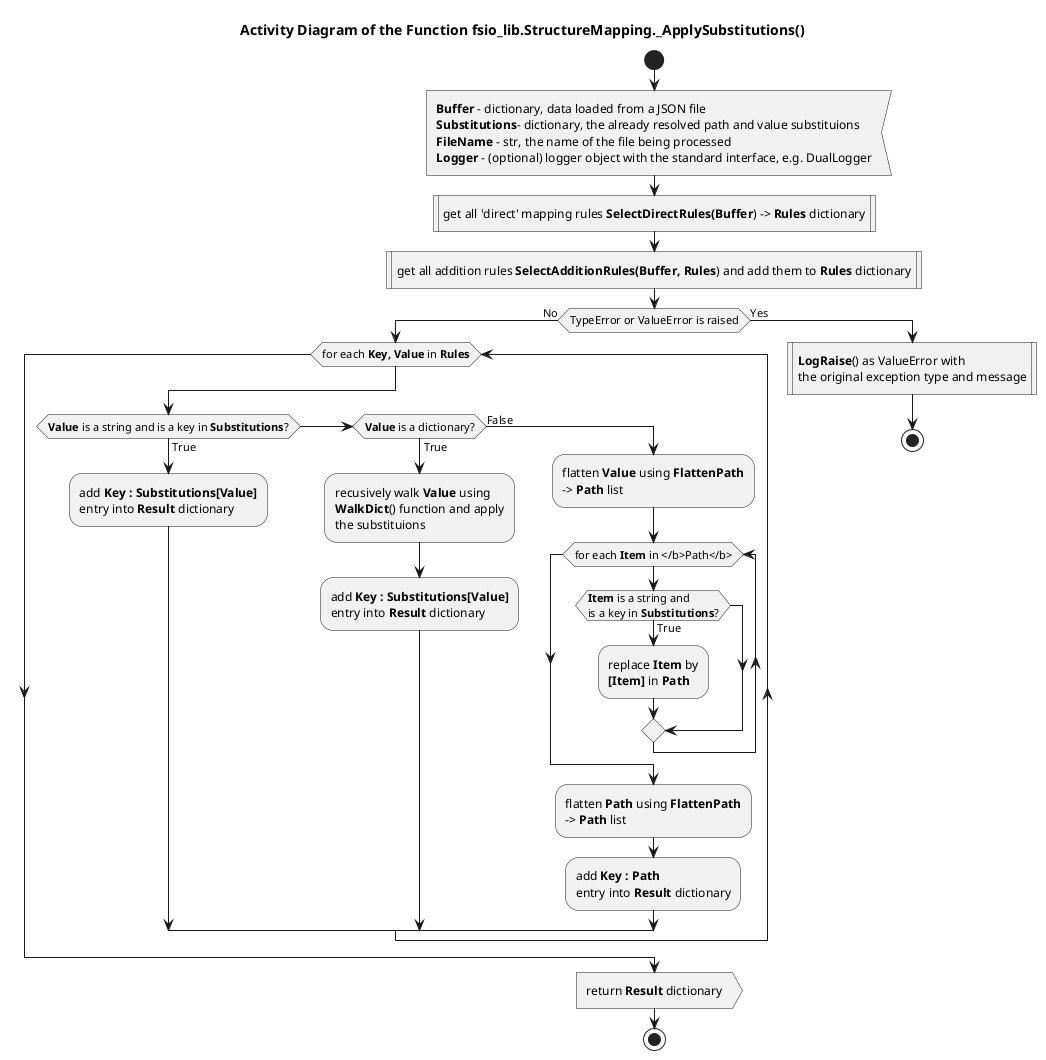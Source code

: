 @startuml structure_mapping_applysubstitutions

title Activity Diagram of the Function fsio_lib.StructureMapping._ApplySubstitutions()

start

:<b>Buffer</b> - dictionary, data loaded from a JSON file
<b>Substitutions</b>- dictionary, the already resolved path and value substituions
<b>FileName</b> - str, the name of the file being processed
<b>Logger</b> - (optional) logger object with the standard interface, e.g. DualLogger<

:get all 'direct' mapping rules <b>SelectDirectRules<b>(<b>Buffer</b>) -> <b>Rules</b> dictionary|

:get all addition rules <b>SelectAdditionRules<b>(<b>Buffer, Rules</b>) and add them to <b>Rules</b> dictionary|

if (TypeError or ValueError is raised) then (No)
    while (for each <b>Key, Value</b> in <b>Rules</b>)
        if (<b>Value</b> is a string and is a key in <b>Substitutions</b>?) then (True)
            :add <b>Key : Substitutions[Value]</b>\nentry into <b>Result</b> dictionary;
        elseif (<b>Value</b> is a dictionary?) then (True)
            :recusively walk <b>Value</b> using\n<b>WalkDict</b>() function and apply\nthe substituions;
            
            :add <b>Key : Substitutions[Value]</b>\nentry into <b>Result</b> dictionary;
        else (False)
            :flatten <b>Value</b> using <b>FlattenPath</b>\n-> <b>Path</b> list;
            
            while (for each <b>Item</b> in </b>Path</b>)
                if (<b>Item</b> is a string and\nis a key in <b>Substitutions</b>?) then (True)
                    :replace <b>Item</b> by\n<b>[Item]</b> in <b>Path</b> ;
                endif
            endwhile
            
            :flatten <b>Path</b> using <b>FlattenPath</b>\n-> <b>Path</b> list;
            
            :add <b>Key : Path</b>\nentry into <b>Result</b> dictionary;
        endif
    end while
else (Yes)
    :<b>LogRaise</b>() as ValueError with\nthe original exception type and message|
    
    stop
endif

:return <b>Result</b> dictionary>

stop

@enduml
